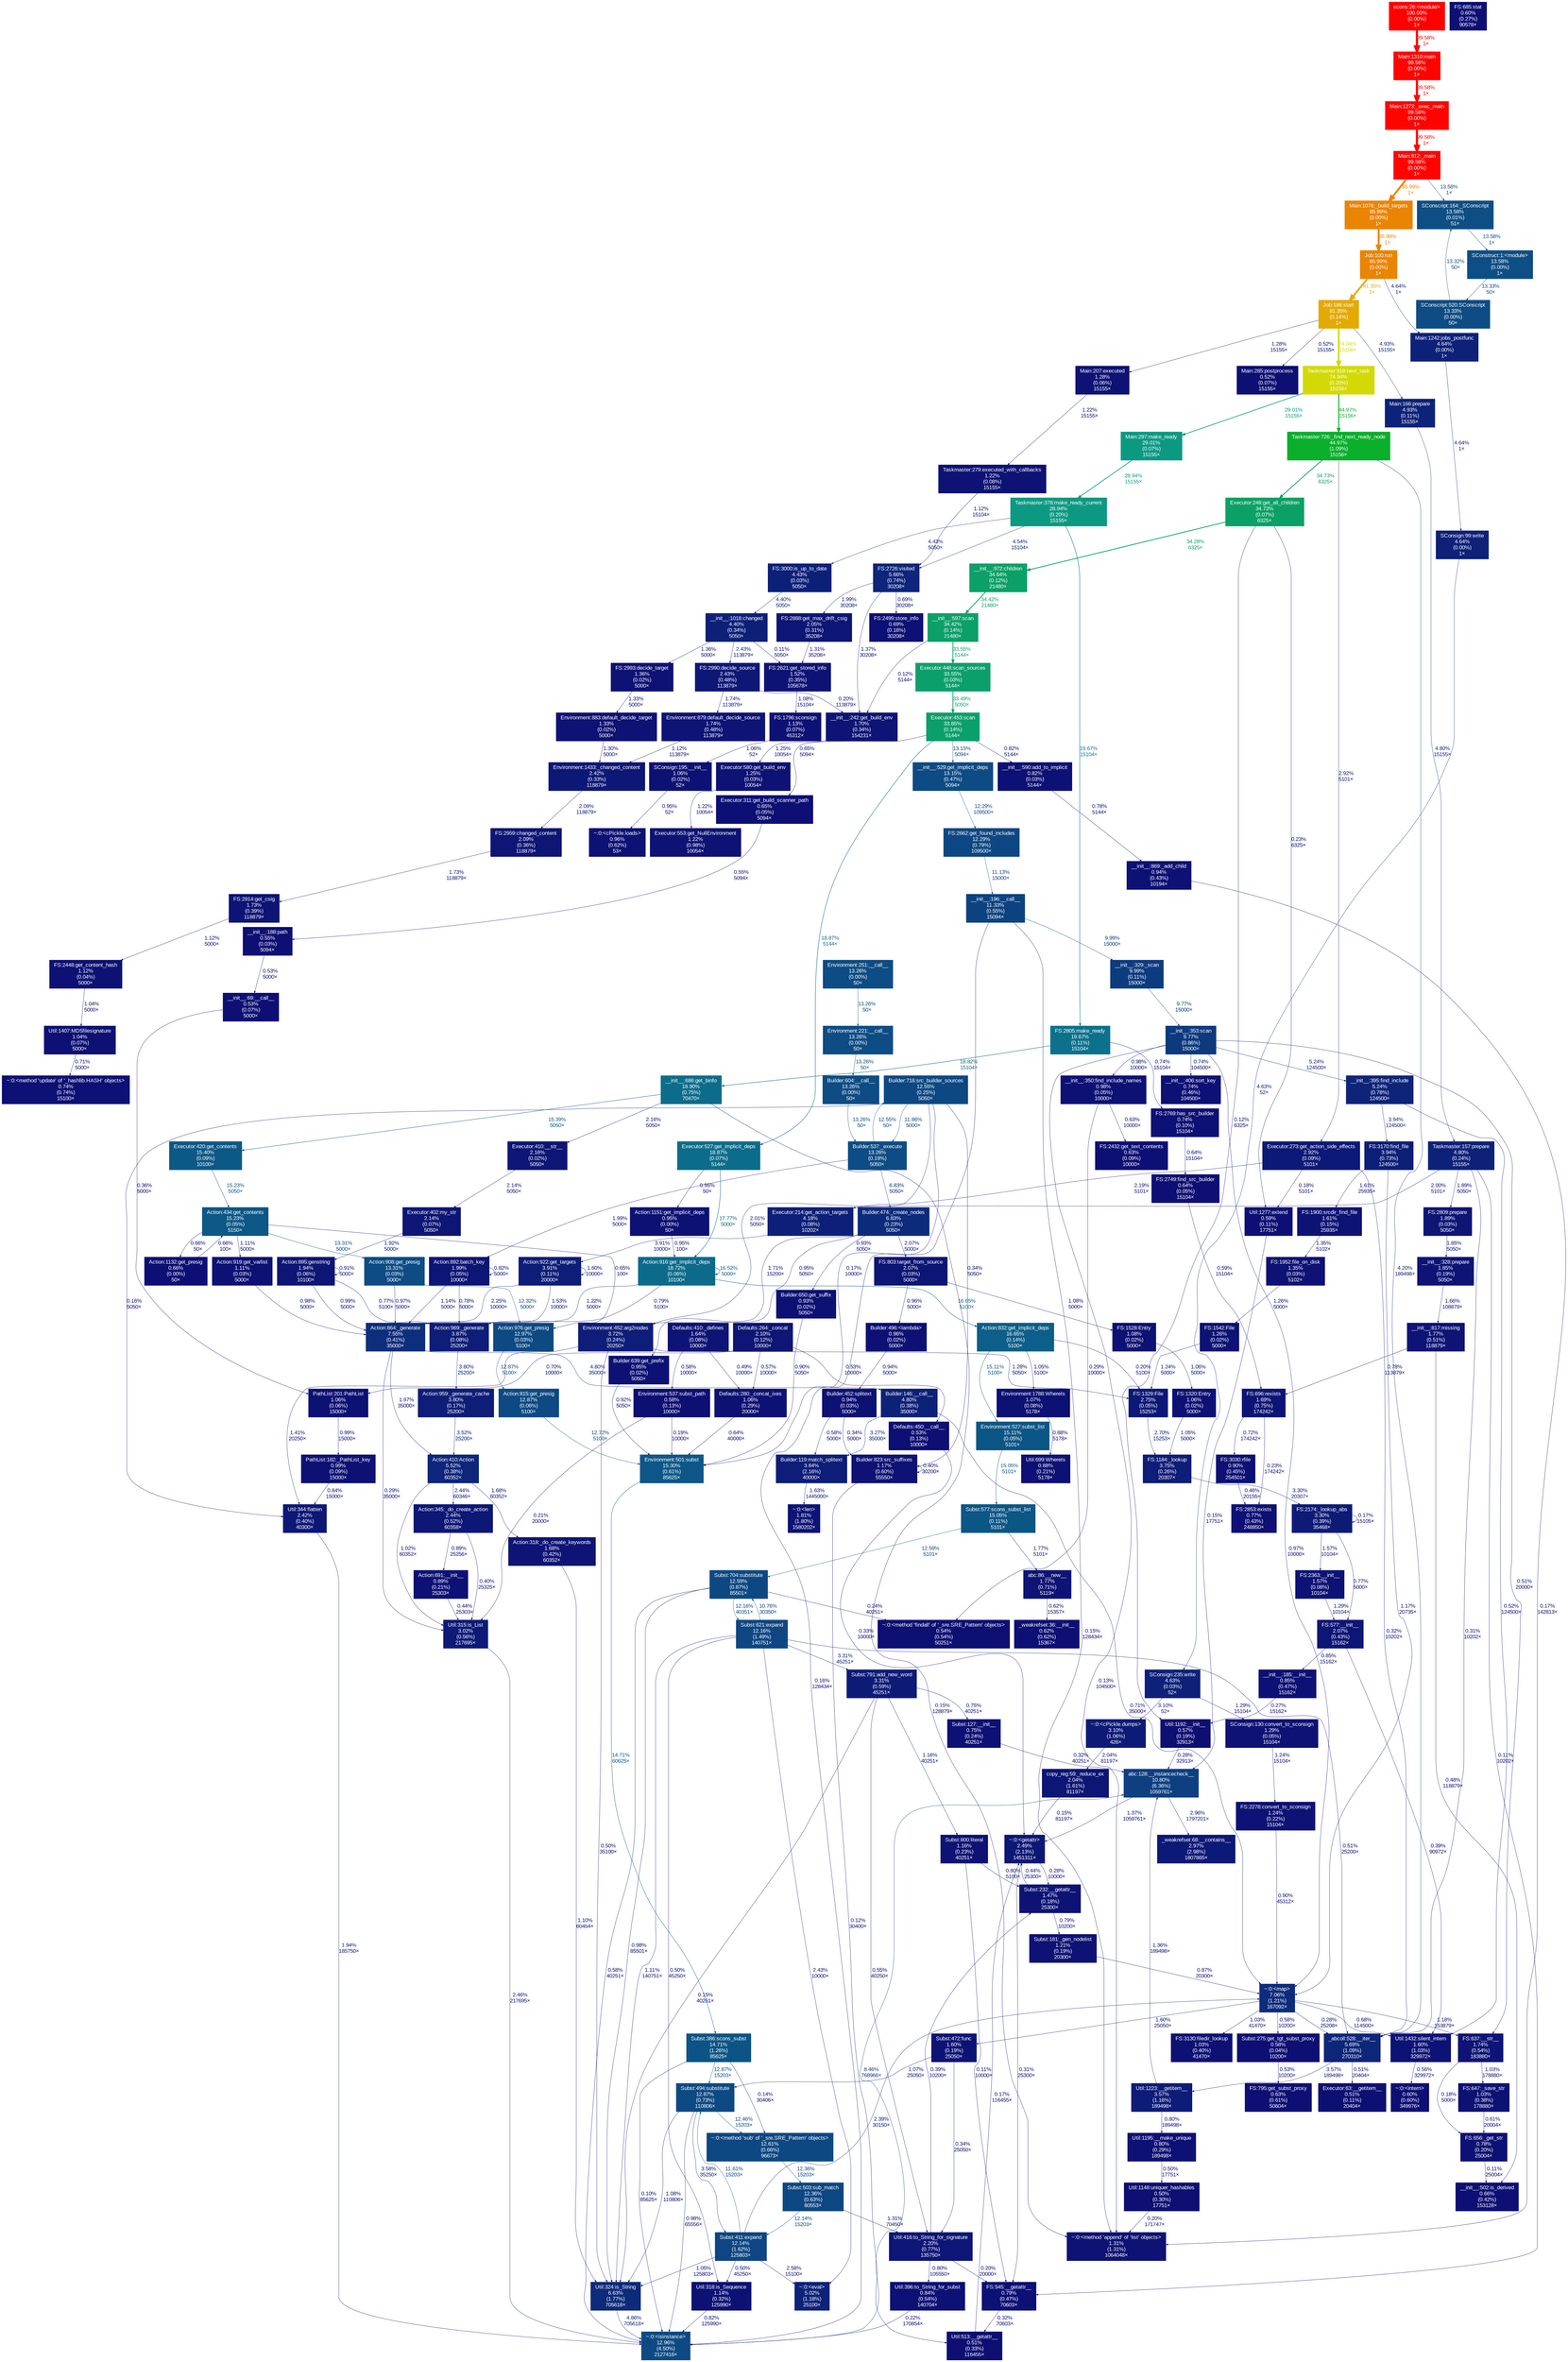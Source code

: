 digraph {
	graph [ranksep=0.25, fontname=Arial, nodesep=0.125];
	node [fontname=Arial, style=filled, height=0, width=0, shape=box, fontcolor=white];
	edge [fontname=Arial];
	0 [color="#0d1b77", fontcolor="#ffffff", fontsize="10.00", label="FS:2174:_lookup_abs\n3.30%\n(0.39%)\n35468×"];
	0 -> 0 [color="#0d0d73", label="0.17%\n15105×", arrowsize="0.35", fontsize="10.00", fontcolor="#0d0d73", labeldistance="0.50", penwidth="0.50"];
	0 -> 1128 [color="#0d1375", label="1.57%\n10104×", arrowsize="0.35", fontsize="10.00", fontcolor="#0d1375", labeldistance="0.50", penwidth="0.50"];
	0 -> 479 [color="#0d1074", label="0.77%\n5000×", arrowsize="0.35", fontsize="10.00", fontcolor="#0d1074", labeldistance="0.50", penwidth="0.50"];
	1 [color="#0d1d78", fontcolor="#ffffff", fontsize="10.00", label="FS:1184:_lookup\n3.75%\n(0.26%)\n20307×"];
	1 -> 0 [color="#0d1b77", label="3.30%\n20307×", arrowsize="0.35", fontsize="10.00", fontcolor="#0d1b77", labeldistance="0.50", penwidth="0.50"];
	3 [color="#0aaf2b", fontcolor="#ffffff", fontsize="10.00", label="Taskmaster:726:_find_next_ready_node\n44.97%\n(1.09%)\n15156×"];
	3 -> 859 [color="#0ba166", label="34.73%\n6325×", arrowsize="0.59", fontsize="10.00", fontcolor="#0ba166", labeldistance="1.39", penwidth="1.39"];
	3 -> 452 [color="#0d1f78", label="4.20%\n189498×", arrowsize="0.35", fontsize="10.00", fontcolor="#0d1f78", labeldistance="0.50", penwidth="0.50"];
	3 -> 411 [color="#0d1976", label="2.92%\n5101×", arrowsize="0.35", fontsize="10.00", fontcolor="#0d1976", labeldistance="0.50", penwidth="0.50"];
	8 [color="#0d1074", fontcolor="#ffffff", fontsize="10.00", label="Util:699:WhereIs\n0.88%\n(0.21%)\n5178×"];
	9 [color="#0d1174", fontcolor="#ffffff", fontsize="10.00", label="Environment:1788:WhereIs\n1.07%\n(0.08%)\n5178×"];
	9 -> 8 [color="#0d1074", label="0.88%\n5178×", arrowsize="0.35", fontsize="10.00", fontcolor="#0d1074", labeldistance="0.50", penwidth="0.50"];
	14 [color="#0d1575", fontcolor="#ffffff", fontsize="10.00", label="Action:892:batch_key\n1.99%\n(0.05%)\n10000×"];
	14 -> 756 [color="#0d1174", label="1.14%\n5000×", arrowsize="0.35", fontsize="10.00", fontcolor="#0d1174", labeldistance="0.50", penwidth="0.50"];
	14 -> 270 [color="#0d1074", label="0.78%\n5000×", arrowsize="0.35", fontsize="10.00", fontcolor="#0d1074", labeldistance="0.50", penwidth="0.50"];
	14 -> 14 [color="#0d1074", label="0.82%\n5000×", arrowsize="0.35", fontsize="10.00", fontcolor="#0d1074", labeldistance="0.50", penwidth="0.50"];
	15 [color="#0d4c84", fontcolor="#ffffff", fontsize="10.00", label="Builder:537:_execute\n13.26%\n(0.19%)\n5050×"];
	15 -> 14 [color="#0d1575", label="1.99%\n5000×", arrowsize="0.35", fontsize="10.00", fontcolor="#0d1575", labeldistance="0.50", penwidth="0.50"];
	15 -> 17 [color="#0d2b7c", label="6.83%\n5050×", arrowsize="0.35", fontsize="10.00", fontcolor="#0d2b7c", labeldistance="0.50", penwidth="0.50"];
	15 -> 184 [color="#0d4883", label="12.55%\n50×", arrowsize="0.35", fontsize="10.00", fontcolor="#0d4883", labeldistance="0.50", penwidth="0.50"];
	17 [color="#0d2b7c", fontcolor="#ffffff", fontsize="10.00", label="Builder:474:_create_nodes\n6.83%\n(0.23%)\n5050×"];
	17 -> 500 [color="#0d1475", label="1.71%\n15200×", arrowsize="0.35", fontsize="10.00", fontcolor="#0d1475", labeldistance="0.50", penwidth="0.50"];
	17 -> 502 [color="#0d1174", label="0.95%\n5050×", arrowsize="0.35", fontsize="10.00", fontcolor="#0d1174", labeldistance="0.50", penwidth="0.50"];
	17 -> 222 [color="#0d1174", label="0.93%\n5050×", arrowsize="0.35", fontsize="10.00", fontcolor="#0d1174", labeldistance="0.50", penwidth="0.50"];
	17 -> 127 [color="#0d1575", label="2.07%\n5000×", arrowsize="0.35", fontsize="10.00", fontcolor="#0d1575", labeldistance="0.50", penwidth="0.50"];
	18 [color="#0d1776", fontcolor="#ffffff", fontsize="10.00", label="Environment:1433:_changed_content\n2.42%\n(0.33%)\n118879×"];
	18 -> 141 [color="#0d1575", label="2.09%\n118879×", arrowsize="0.35", fontsize="10.00", fontcolor="#0d1575", labeldistance="0.50", penwidth="0.50"];
	19 [color="#0d1475", fontcolor="#ffffff", fontsize="10.00", label="Environment:879:default_decide_source\n1.74%\n(0.48%)\n113879×"];
	19 -> 18 [color="#0d1174", label="1.12%\n113879×", arrowsize="0.35", fontsize="10.00", fontcolor="#0d1174", labeldistance="0.50", penwidth="0.50"];
	20 [color="#0d1274", fontcolor="#ffffff", fontsize="10.00", label="Environment:883:default_decide_target\n1.33%\n(0.02%)\n5000×"];
	20 -> 18 [color="#0d1274", label="1.30%\n5000×", arrowsize="0.35", fontsize="10.00", fontcolor="#0d1274", labeldistance="0.50", penwidth="0.50"];
	28 [color="#0d4682", fontcolor="#ffffff", fontsize="10.00", label="Subst:621:expand\n12.16%\n(1.49%)\n140751×"];
	28 -> 249 [color="#0d1b77", label="3.31%\n45251×", arrowsize="0.35", fontsize="10.00", fontcolor="#0d1b77", labeldistance="0.50", penwidth="0.50"];
	28 -> 393 [color="#0d3f81", label="10.76%\n30350×", arrowsize="0.35", fontsize="10.00", fontcolor="#0d3f81", labeldistance="0.50", penwidth="0.50"];
	28 -> 452 [color="#0d0f73", label="0.51%\n25200×", arrowsize="0.35", fontsize="10.00", fontcolor="#0d0f73", labeldistance="0.50", penwidth="0.50"];
	28 -> 380 [color="#0d1174", label="1.11%\n140751×", arrowsize="0.35", fontsize="10.00", fontcolor="#0d1174", labeldistance="0.50", penwidth="0.50"];
	28 -> 474 [color="#0d1776", label="2.43%\n10000×", arrowsize="0.35", fontsize="10.00", fontcolor="#0d1776", labeldistance="0.50", penwidth="0.50"];
	28 -> 378 [color="#0d0f73", label="0.50%\n45250×", arrowsize="0.35", fontsize="10.00", fontcolor="#0d0f73", labeldistance="0.50", penwidth="0.50"];
	33 [color="#0d2179", fontcolor="#ffffff", fontsize="10.00", label="Taskmaster:157:prepare\n4.80%\n(0.24%)\n15155×"];
	33 -> 452 [color="#0d0e73", label="0.31%\n10202×", arrowsize="0.35", fontsize="10.00", fontcolor="#0d0e73", labeldistance="0.50", penwidth="0.50"];
	33 -> 925 [color="#0d1575", label="2.00%\n5101×", arrowsize="0.35", fontsize="10.00", fontcolor="#0d1575", labeldistance="0.50", penwidth="0.50"];
	33 -> 240 [color="#0d0d73", label="0.11%\n10202×", arrowsize="0.35", fontsize="10.00", fontcolor="#0d0d73", labeldistance="0.50", penwidth="0.50"];
	33 -> 827 [color="#0d1575", label="1.89%\n5050×", arrowsize="0.35", fontsize="10.00", fontcolor="#0d1575", labeldistance="0.50", penwidth="0.50"];
	34 [color="#0d2279", fontcolor="#ffffff", fontsize="10.00", label="Main:166:prepare\n4.93%\n(0.11%)\n15155×"];
	34 -> 33 [color="#0d2179", label="4.80%\n15155×", arrowsize="0.35", fontsize="10.00", fontcolor="#0d2179", labeldistance="0.50", penwidth="0.50"];
	69 [color="#0c6c8b", fontcolor="#ffffff", fontsize="10.00", label="Executor:527:get_implicit_deps\n18.87%\n(0.07%)\n5144×"];
	69 -> 713 [color="#0d1174", label="0.95%\n50×", arrowsize="0.35", fontsize="10.00", fontcolor="#0d1174", labeldistance="0.50", penwidth="0.50"];
	69 -> 785 [color="#0c668a", label="17.77%\n5000×", arrowsize="0.42", fontsize="10.00", fontcolor="#0c668a", labeldistance="0.71", penwidth="0.71"];
	77 [color="#fe0400", fontcolor="#ffffff", fontsize="10.00", label="Main:812:_main\n99.58%\n(0.00%)\n1×"];
	77 -> 129 [color="#0d4e84", label="13.58%\n1×", arrowsize="0.37", fontsize="10.00", fontcolor="#0d4e84", labeldistance="0.54", penwidth="0.54"];
	77 -> 593 [color="#ea8403", label="85.99%\n1×", arrowsize="0.93", fontsize="10.00", fontcolor="#ea8403", labeldistance="3.44", penwidth="3.44"];
	113 [color="#fe0400", fontcolor="#ffffff", fontsize="10.00", label="Main:1310:main\n99.58%\n(0.00%)\n1×"];
	113 -> 395 [color="#fe0400", label="99.58%\n1×", arrowsize="1.00", fontsize="10.00", fontcolor="#fe0400", labeldistance="3.98", penwidth="3.98"];
	121 [color="#0c6c8b", fontcolor="#ffffff", fontsize="10.00", label="__init__:686:get_binfo\n18.90%\n(0.75%)\n70470×"];
	121 -> 1518 [color="#0d0d73", label="0.15%\n128879×", arrowsize="0.35", fontsize="10.00", fontcolor="#0d0d73", labeldistance="0.50", penwidth="0.50"];
	121 -> 434 [color="#0c5887", label="15.39%\n5050×", arrowsize="0.39", fontsize="10.00", fontcolor="#0c5887", labeldistance="0.62", penwidth="0.62"];
	121 -> 319 [color="#0d1676", label="2.16%\n5050×", arrowsize="0.35", fontsize="10.00", fontcolor="#0d1676", labeldistance="0.50", penwidth="0.50"];
	126 [color="#0d1174", fontcolor="#ffffff", fontsize="10.00", label="Builder:496:<lambda>\n0.96%\n(0.02%)\n5000×"];
	126 -> 1199 [color="#0d1174", label="0.94%\n5000×", arrowsize="0.35", fontsize="10.00", fontcolor="#0d1174", labeldistance="0.50", penwidth="0.50"];
	127 [color="#0d1575", fontcolor="#ffffff", fontsize="10.00", label="FS:803:target_from_source\n2.07%\n(0.03%)\n5000×"];
	127 -> 193 [color="#0d1174", label="1.08%\n5000×", arrowsize="0.35", fontsize="10.00", fontcolor="#0d1174", labeldistance="0.50", penwidth="0.50"];
	127 -> 126 [color="#0d1174", label="0.96%\n5000×", arrowsize="0.35", fontsize="10.00", fontcolor="#0d1174", labeldistance="0.50", penwidth="0.50"];
	129 [color="#0d4e84", fontcolor="#ffffff", fontsize="10.00", label="SConscript:164:_SConscript\n13.58%\n(0.01%)\n51×"];
	129 -> 520 [color="#0d4e84", label="13.58%\n1×", arrowsize="0.37", fontsize="10.00", fontcolor="#0d4e84", labeldistance="0.54", penwidth="0.54"];
	134 [color="#0d1274", fontcolor="#ffffff", fontsize="10.00", label="Builder:823:src_suffixes\n1.17%\n(0.60%)\n55550×"];
	134 -> 238 [color="#0d0d73", label="0.12%\n30400×", arrowsize="0.35", fontsize="10.00", fontcolor="#0d0d73", labeldistance="0.50", penwidth="0.50"];
	134 -> 134 [color="#0d0e73", label="0.40%\n30200×", arrowsize="0.35", fontsize="10.00", fontcolor="#0d0e73", labeldistance="0.50", penwidth="0.50"];
	137 [color="#0d0f73", fontcolor="#ffffff", fontsize="10.00", label="__init__:188:path\n0.55%\n(0.03%)\n5094×"];
	137 -> 1046 [color="#0d0f73", label="0.53%\n5000×", arrowsize="0.35", fontsize="10.00", fontcolor="#0d0f73", labeldistance="0.50", penwidth="0.50"];
	138 [color="#0d0f74", fontcolor="#ffffff", fontsize="10.00", label="Executor:311:get_build_scanner_path\n0.65%\n(0.05%)\n5094×"];
	138 -> 137 [color="#0d0f73", label="0.55%\n5094×", arrowsize="0.35", fontsize="10.00", fontcolor="#0d0f73", labeldistance="0.50", penwidth="0.50"];
	140 [color="#0d4281", fontcolor="#ffffff", fontsize="10.00", label="__init__:196:__call__\n11.33%\n(0.55%)\n15094×"];
	140 -> 1518 [color="#0d0d73", label="0.15%\n128434×", arrowsize="0.35", fontsize="10.00", fontcolor="#0d0d73", labeldistance="0.50", penwidth="0.50"];
	140 -> 373 [color="#0d0d73", label="0.16%\n128434×", arrowsize="0.35", fontsize="10.00", fontcolor="#0d0d73", labeldistance="0.50", penwidth="0.50"];
	140 -> 565 [color="#0d3b80", label="9.99%\n15000×", arrowsize="0.35", fontsize="10.00", fontcolor="#0d3b80", labeldistance="0.50", penwidth="0.50"];
	141 [color="#0d1575", fontcolor="#ffffff", fontsize="10.00", label="FS:2959:changed_content\n2.09%\n(0.36%)\n118879×"];
	141 -> 964 [color="#0d1475", label="1.73%\n118879×", arrowsize="0.35", fontsize="10.00", fontcolor="#0d1475", labeldistance="0.50", penwidth="0.50"];
	170 [color="#0ba068", fontcolor="#ffffff", fontsize="10.00", label="__init__:597:scan\n34.42%\n(0.14%)\n21480×"];
	170 -> 1188 [color="#0b9f6c", label="33.55%\n5144×", arrowsize="0.58", fontsize="10.00", fontcolor="#0b9f6c", labeldistance="1.34", penwidth="1.34"];
	170 -> 215 [color="#0d0d73", label="0.12%\n5144×", arrowsize="0.35", fontsize="10.00", fontcolor="#0d0d73", labeldistance="0.50", penwidth="0.50"];
	171 [color="#0c9982", fontcolor="#ffffff", fontsize="10.00", label="Taskmaster:378:make_ready_current\n28.94%\n(0.20%)\n15155×"];
	171 -> 172 [color="#0d2079", label="4.54%\n15104×", arrowsize="0.35", fontsize="10.00", fontcolor="#0d2079", labeldistance="0.50", penwidth="0.50"];
	171 -> 877 [color="#0d2078", label="4.43%\n5050×", arrowsize="0.35", fontsize="10.00", fontcolor="#0d2078", labeldistance="0.50", penwidth="0.50"];
	171 -> 795 [color="#0c718c", label="19.67%\n15104×", arrowsize="0.44", fontsize="10.00", fontcolor="#0c718c", labeldistance="0.79", penwidth="0.79"];
	172 [color="#0d257a", fontcolor="#ffffff", fontsize="10.00", label="FS:2726:visited\n5.66%\n(0.74%)\n30208×"];
	172 -> 691 [color="#0d1575", label="1.99%\n30208×", arrowsize="0.35", fontsize="10.00", fontcolor="#0d1575", labeldistance="0.50", penwidth="0.50"];
	172 -> 725 [color="#0d1074", label="0.69%\n30208×", arrowsize="0.35", fontsize="10.00", fontcolor="#0d1074", labeldistance="0.50", penwidth="0.50"];
	172 -> 215 [color="#0d1274", label="1.37%\n30208×", arrowsize="0.35", fontsize="10.00", fontcolor="#0d1274", labeldistance="0.50", penwidth="0.50"];
	175 [color="#0d0f74", fontcolor="#ffffff", fontsize="10.00", label="__init__:502:is_derived\n0.66%\n(0.42%)\n153128×"];
	176 [color="#0d2078", fontcolor="#ffffff", fontsize="10.00", label="__init__:1018:changed\n4.40%\n(0.34%)\n5050×"];
	176 -> 404 [color="#0d0d73", label="0.11%\n5050×", arrowsize="0.35", fontsize="10.00", fontcolor="#0d0d73", labeldistance="0.50", penwidth="0.50"];
	176 -> 250 [color="#0d1274", label="1.36%\n5000×", arrowsize="0.35", fontsize="10.00", fontcolor="#0d1274", labeldistance="0.50", penwidth="0.50"];
	176 -> 251 [color="#0d1776", label="2.43%\n113879×", arrowsize="0.35", fontsize="10.00", fontcolor="#0d1776", labeldistance="0.50", penwidth="0.50"];
	177 [color="#0d1274", fontcolor="#ffffff", fontsize="10.00", label="Main:207:executed\n1.28%\n(0.06%)\n15155×"];
	177 -> 804 [color="#0d1274", label="1.22%\n15155×", arrowsize="0.35", fontsize="10.00", fontcolor="#0d1274", labeldistance="0.50", penwidth="0.50"];
	184 [color="#0d4883", fontcolor="#ffffff", fontsize="10.00", label="Builder:716:src_builder_sources\n12.55%\n(0.25%)\n5050×"];
	184 -> 389 [color="#0d0d73", label="0.16%\n5050×", arrowsize="0.35", fontsize="10.00", fontcolor="#0d0d73", labeldistance="0.50", penwidth="0.50"];
	184 -> 134 [color="#0d0e73", label="0.34%\n5050×", arrowsize="0.35", fontsize="10.00", fontcolor="#0d0e73", labeldistance="0.50", penwidth="0.50"];
	184 -> 15 [color="#0d4482", label="11.86%\n5000×", arrowsize="0.35", fontsize="10.00", fontcolor="#0d4482", labeldistance="0.50", penwidth="0.50"];
	184 -> 467 [color="#0d0d73", label="0.17%\n10000×", arrowsize="0.35", fontsize="10.00", fontcolor="#0d0d73", labeldistance="0.50", penwidth="0.50"];
	184 -> 500 [color="#0d1575", label="2.01%\n5050×", arrowsize="0.35", fontsize="10.00", fontcolor="#0d1575", labeldistance="0.50", penwidth="0.50"];
	185 [color="#0ba067", fontcolor="#ffffff", fontsize="10.00", label="__init__:972:children\n34.64%\n(0.12%)\n21480×"];
	185 -> 170 [color="#0ba068", label="34.42%\n21480×", arrowsize="0.59", fontsize="10.00", fontcolor="#0ba068", labeldistance="1.38", penwidth="1.38"];
	190 [color="#0d1274", fontcolor="#ffffff", fontsize="10.00", label="FS:1542:File\n1.26%\n(0.02%)\n5000×"];
	190 -> 861 [color="#0d1274", label="1.24%\n5000×", arrowsize="0.35", fontsize="10.00", fontcolor="#0d1274", labeldistance="0.50", penwidth="0.50"];
	191 [color="#0d1274", fontcolor="#ffffff", fontsize="10.00", label="FS:1952:file_on_disk\n1.35%\n(0.03%)\n5102×"];
	191 -> 190 [color="#0d1274", label="1.26%\n5000×", arrowsize="0.35", fontsize="10.00", fontcolor="#0d1274", labeldistance="0.50", penwidth="0.50"];
	192 [color="#0d1174", fontcolor="#ffffff", fontsize="10.00", label="FS:1320:Entry\n1.06%\n(0.02%)\n5000×"];
	192 -> 1 [color="#0d1174", label="1.05%\n5000×", arrowsize="0.35", fontsize="10.00", fontcolor="#0d1174", labeldistance="0.50", penwidth="0.50"];
	193 [color="#0d1174", fontcolor="#ffffff", fontsize="10.00", label="FS:1528:Entry\n1.08%\n(0.02%)\n5000×"];
	193 -> 192 [color="#0d1174", label="1.06%\n5000×", arrowsize="0.35", fontsize="10.00", fontcolor="#0d1174", labeldistance="0.50", penwidth="0.50"];
	200 [color="#0d397f", fontcolor="#ffffff", fontsize="10.00", label="__init__:353:scan\n9.77%\n(0.86%)\n15000×"];
	200 -> 456 [color="#0d2479", label="5.24%\n124500×", arrowsize="0.35", fontsize="10.00", fontcolor="#0d2479", labeldistance="0.50", penwidth="0.50"];
	200 -> 933 [color="#0d1174", label="0.98%\n10000×", arrowsize="0.35", fontsize="10.00", fontcolor="#0d1174", labeldistance="0.50", penwidth="0.50"];
	200 -> 1518 [color="#0d0d73", label="0.13%\n104500×", arrowsize="0.35", fontsize="10.00", fontcolor="#0d0d73", labeldistance="0.50", penwidth="0.50"];
	200 -> 310 [color="#0d1074", label="0.74%\n104500×", arrowsize="0.35", fontsize="10.00", fontcolor="#0d1074", labeldistance="0.50", penwidth="0.50"];
	200 -> 281 [color="#0d1174", label="0.97%\n10000×", arrowsize="0.35", fontsize="10.00", fontcolor="#0d1174", labeldistance="0.50", penwidth="0.50"];
	200 -> 639 [color="#0d0f73", label="0.51%\n20000×", arrowsize="0.35", fontsize="10.00", fontcolor="#0d0f73", labeldistance="0.50", penwidth="0.50"];
	214 [color="#d3d906", fontcolor="#ffffff", fontsize="10.00", label="Taskmaster:918:next_task\n74.34%\n(0.20%)\n15156×"];
	214 -> 3 [color="#0aaf2b", label="44.97%\n15156×", arrowsize="0.67", fontsize="10.00", fontcolor="#0aaf2b", labeldistance="1.80", penwidth="1.80"];
	214 -> 1398 [color="#0c9982", label="29.01%\n15155×", arrowsize="0.54", fontsize="10.00", fontcolor="#0c9982", labeldistance="1.16", penwidth="1.16"];
	215 [color="#0d1475", fontcolor="#ffffff", fontsize="10.00", label="__init__:242:get_build_env\n1.70%\n(0.34%)\n154231×"];
	215 -> 779 [color="#0d1274", label="1.25%\n10054×", arrowsize="0.35", fontsize="10.00", fontcolor="#0d1274", labeldistance="0.50", penwidth="0.50"];
	220 [color="#0d1174", fontcolor="#ffffff", fontsize="10.00", label="Action:919:get_varlist\n1.11%\n(0.03%)\n5000×"];
	220 -> 756 [color="#0d1174", label="0.98%\n5000×", arrowsize="0.35", fontsize="10.00", fontcolor="#0d1174", labeldistance="0.50", penwidth="0.50"];
	221 [color="#0c5786", fontcolor="#ffffff", fontsize="10.00", label="Action:434:get_contents\n15.23%\n(0.05%)\n5150×"];
	221 -> 1250 [color="#0d4c84", label="13.31%\n5000×", arrowsize="0.36", fontsize="10.00", fontcolor="#0d4c84", labeldistance="0.53", penwidth="0.53"];
	221 -> 806 [color="#0d0f74", label="0.66%\n50×", arrowsize="0.35", fontsize="10.00", fontcolor="#0d0f74", labeldistance="0.50", penwidth="0.50"];
	221 -> 1096 [color="#0d0f74", label="0.65%\n100×", arrowsize="0.35", fontsize="10.00", fontcolor="#0d0f74", labeldistance="0.50", penwidth="0.50"];
	221 -> 220 [color="#0d1174", label="1.11%\n5000×", arrowsize="0.35", fontsize="10.00", fontcolor="#0d1174", labeldistance="0.50", penwidth="0.50"];
	222 [color="#0d1174", fontcolor="#ffffff", fontsize="10.00", label="Builder:650:get_suffix\n0.93%\n(0.02%)\n5050×"];
	222 -> 467 [color="#0d1074", label="0.90%\n5050×", arrowsize="0.35", fontsize="10.00", fontcolor="#0d1074", labeldistance="0.50", penwidth="0.50"];
	229 [color="#0d4783", fontcolor="#ffffff", fontsize="10.00", label="FS:2662:get_found_includes\n12.29%\n(0.79%)\n109500×"];
	229 -> 140 [color="#0d4081", label="11.13%\n15000×", arrowsize="0.35", fontsize="10.00", fontcolor="#0d4081", labeldistance="0.50", penwidth="0.50"];
	238 [color="#0d0f73", fontcolor="#ffffff", fontsize="10.00", label="Util:513:__getattr__\n0.51%\n(0.33%)\n116455×"];
	238 -> 412 [color="#0d0d73", label="0.17%\n116455×", arrowsize="0.35", fontsize="10.00", fontcolor="#0d0d73", labeldistance="0.50", penwidth="0.50"];
	240 [color="#0d1074", fontcolor="#ffffff", fontsize="10.00", label="FS:545:__getattr__\n0.79%\n(0.47%)\n70603×"];
	240 -> 238 [color="#0d0e73", label="0.32%\n70603×", arrowsize="0.35", fontsize="10.00", fontcolor="#0d0e73", labeldistance="0.50", penwidth="0.50"];
	244 [color="#0c5486", fontcolor="#ffffff", fontsize="10.00", label="Subst:386:scons_subst\n14.71%\n(1.26%)\n85625×"];
	244 -> 1100 [color="#0d0d73", label="0.14%\n30406×", arrowsize="0.35", fontsize="10.00", fontcolor="#0d0d73", labeldistance="0.50", penwidth="0.50"];
	244 -> 373 [color="#0d0d73", label="0.10%\n85625×", arrowsize="0.35", fontsize="10.00", fontcolor="#0d0d73", labeldistance="0.50", penwidth="0.50"];
	244 -> 375 [color="#0d4a83", label="12.87%\n15203×", arrowsize="0.36", fontsize="10.00", fontcolor="#0d4a83", labeldistance="0.51", penwidth="0.51"];
	248 [color="#0d1274", fontcolor="#ffffff", fontsize="10.00", label="Subst:800:literal\n1.16%\n(0.23%)\n40251×"];
	248 -> 240 [color="#0d0d73", label="0.11%\n10000×", arrowsize="0.35", fontsize="10.00", fontcolor="#0d0d73", labeldistance="0.50", penwidth="0.50"];
	248 -> 654 [color="#0d1074", label="0.80%\n5100×", arrowsize="0.35", fontsize="10.00", fontcolor="#0d1074", labeldistance="0.50", penwidth="0.50"];
	249 [color="#0d1b77", fontcolor="#ffffff", fontsize="10.00", label="Subst:791:add_new_word\n3.31%\n(0.59%)\n45251×"];
	249 -> 288 [color="#0d0f73", label="0.55%\n40250×", arrowsize="0.35", fontsize="10.00", fontcolor="#0d0f73", labeldistance="0.50", penwidth="0.50"];
	249 -> 791 [color="#0d1074", label="0.75%\n40251×", arrowsize="0.35", fontsize="10.00", fontcolor="#0d1074", labeldistance="0.50", penwidth="0.50"];
	249 -> 248 [color="#0d1274", label="1.16%\n40251×", arrowsize="0.35", fontsize="10.00", fontcolor="#0d1274", labeldistance="0.50", penwidth="0.50"];
	249 -> 380 [color="#0d0d73", label="0.15%\n40251×", arrowsize="0.35", fontsize="10.00", fontcolor="#0d0d73", labeldistance="0.50", penwidth="0.50"];
	250 [color="#0d1274", fontcolor="#ffffff", fontsize="10.00", label="FS:2993:decide_target\n1.36%\n(0.02%)\n5000×"];
	250 -> 20 [color="#0d1274", label="1.33%\n5000×", arrowsize="0.35", fontsize="10.00", fontcolor="#0d1274", labeldistance="0.50", penwidth="0.50"];
	251 [color="#0d1776", fontcolor="#ffffff", fontsize="10.00", label="FS:2990:decide_source\n2.43%\n(0.48%)\n113879×"];
	251 -> 19 [color="#0d1475", label="1.74%\n113879×", arrowsize="0.35", fontsize="10.00", fontcolor="#0d1475", labeldistance="0.50", penwidth="0.50"];
	251 -> 215 [color="#0d0e73", label="0.20%\n113879×", arrowsize="0.35", fontsize="10.00", fontcolor="#0d0e73", labeldistance="0.50", penwidth="0.50"];
	253 [color="#ff0000", fontcolor="#ffffff", fontsize="10.00", label="scons:26:<module>\n100.00%\n(0.00%)\n1×"];
	253 -> 113 [color="#fe0400", label="99.58%\n1×", arrowsize="1.00", fontsize="10.00", fontcolor="#fe0400", labeldistance="3.98", penwidth="3.98"];
	258 [color="#0d0f74", fontcolor="#ffffff", fontsize="10.00", label="FS:795:get_subst_proxy\n0.63%\n(0.61%)\n50604×"];
	260 [color="#0d0f73", fontcolor="#ffffff", fontsize="10.00", label="Subst:275:get_tgt_subst_proxy\n0.58%\n(0.04%)\n10200×"];
	260 -> 258 [color="#0d0f73", label="0.53%\n10200×", arrowsize="0.35", fontsize="10.00", fontcolor="#0d0f73", labeldistance="0.50", penwidth="0.50"];
	269 [color="#0d1d78", fontcolor="#ffffff", fontsize="10.00", label="Action:959:_generate_cache\n3.80%\n(0.17%)\n25200×"];
	269 -> 705 [color="#0d1c77", label="3.52%\n25200×", arrowsize="0.35", fontsize="10.00", fontcolor="#0d1c77", labeldistance="0.50", penwidth="0.50"];
	270 [color="#0d1d78", fontcolor="#ffffff", fontsize="10.00", label="Action:969:_generate\n3.87%\n(0.08%)\n25200×"];
	270 -> 269 [color="#0d1d78", label="3.80%\n25200×", arrowsize="0.35", fontsize="10.00", fontcolor="#0d1d78", labeldistance="0.50", penwidth="0.50"];
	276 [color="#0d1074", fontcolor="#ffffff", fontsize="10.00", label="__init__:185:__init__\n0.85%\n(0.47%)\n15162×"];
	276 -> 433 [color="#0d0e73", label="0.27%\n15162×", arrowsize="0.35", fontsize="10.00", fontcolor="#0d0e73", labeldistance="0.50", penwidth="0.50"];
	279 [color="#0b9f6b", fontcolor="#ffffff", fontsize="10.00", label="Executor:453:scan\n33.85%\n(0.14%)\n5144×"];
	279 -> 69 [color="#0c6c8b", label="18.87%\n5144×", arrowsize="0.43", fontsize="10.00", fontcolor="#0c6c8b", labeldistance="0.75", penwidth="0.75"];
	279 -> 138 [color="#0d0f74", label="0.65%\n5094×", arrowsize="0.35", fontsize="10.00", fontcolor="#0d0f74", labeldistance="0.50", penwidth="0.50"];
	279 -> 890 [color="#0d1074", label="0.82%\n5144×", arrowsize="0.35", fontsize="10.00", fontcolor="#0d1074", labeldistance="0.50", penwidth="0.50"];
	279 -> 714 [color="#0d4b84", label="13.15%\n5094×", arrowsize="0.36", fontsize="10.00", fontcolor="#0d4b84", labeldistance="0.53", penwidth="0.53"];
	280 [color="#0d1174", fontcolor="#ffffff", fontsize="10.00", label="FS:3130:filedir_lookup\n1.03%\n(0.40%)\n41470×"];
	281 [color="#0d2c7c", fontcolor="#ffffff", fontsize="10.00", label="~:0:<map>\n7.06%\n(1.21%)\n167092×"];
	281 -> 260 [color="#0d0f73", label="0.58%\n10200×", arrowsize="0.35", fontsize="10.00", fontcolor="#0d0f73", labeldistance="0.50", penwidth="0.50"];
	281 -> 455 [color="#0d1074", label="0.68%\n114500×", arrowsize="0.35", fontsize="10.00", fontcolor="#0d1074", labeldistance="0.50", penwidth="0.50"];
	281 -> 465 [color="#0d1375", label="1.60%\n25050×", arrowsize="0.35", fontsize="10.00", fontcolor="#0d1375", labeldistance="0.50", penwidth="0.50"];
	281 -> 280 [color="#0d1174", label="1.03%\n41470×", arrowsize="0.35", fontsize="10.00", fontcolor="#0d1174", labeldistance="0.50", penwidth="0.50"];
	281 -> 452 [color="#0d0e73", label="0.28%\n25208×", arrowsize="0.35", fontsize="10.00", fontcolor="#0d0e73", labeldistance="0.50", penwidth="0.50"];
	281 -> 639 [color="#0d1274", label="1.18%\n153879×", arrowsize="0.35", fontsize="10.00", fontcolor="#0d1274", labeldistance="0.50", penwidth="0.50"];
	288 [color="#0d1676", fontcolor="#ffffff", fontsize="10.00", label="Util:416:to_String_for_signature\n2.20%\n(0.77%)\n135750×"];
	288 -> 240 [color="#0d0e73", label="0.20%\n20000×", arrowsize="0.35", fontsize="10.00", fontcolor="#0d0e73", labeldistance="0.50", penwidth="0.50"];
	288 -> 388 [color="#0d1074", label="0.80%\n105550×", arrowsize="0.35", fontsize="10.00", fontcolor="#0d1074", labeldistance="0.50", penwidth="0.50"];
	288 -> 654 [color="#0d0e73", label="0.39%\n10200×", arrowsize="0.35", fontsize="10.00", fontcolor="#0d0e73", labeldistance="0.50", penwidth="0.50"];
	289 [color="#e3aa04", fontcolor="#ffffff", fontsize="10.00", label="Job:186:start\n81.35%\n(0.14%)\n1×"];
	289 -> 34 [color="#0d2279", label="4.93%\n15155×", arrowsize="0.35", fontsize="10.00", fontcolor="#0d2279", labeldistance="0.50", penwidth="0.50"];
	289 -> 494 [color="#0d0f73", label="0.52%\n15155×", arrowsize="0.35", fontsize="10.00", fontcolor="#0d0f73", labeldistance="0.50", penwidth="0.50"];
	289 -> 177 [color="#0d1274", label="1.28%\n15155×", arrowsize="0.35", fontsize="10.00", fontcolor="#0d1274", labeldistance="0.50", penwidth="0.50"];
	289 -> 214 [color="#d3d906", label="74.34%\n15156×", arrowsize="0.86", fontsize="10.00", fontcolor="#d3d906", labeldistance="2.97", penwidth="2.97"];
	308 [color="#0d1375", fontcolor="#ffffff", fontsize="10.00", label="FS:1900:srcdir_find_file\n1.61%\n(0.15%)\n25935×"];
	308 -> 191 [color="#0d1274", label="1.35%\n5102×", arrowsize="0.35", fontsize="10.00", fontcolor="#0d1274", labeldistance="0.50", penwidth="0.50"];
	310 [color="#0d1074", fontcolor="#ffffff", fontsize="10.00", label="__init__:406:sort_key\n0.74%\n(0.46%)\n104500×"];
	318 [color="#0d1675", fontcolor="#ffffff", fontsize="10.00", label="Executor:402:my_str\n2.14%\n(0.07%)\n5050×"];
	318 -> 786 [color="#0d1575", label="1.92%\n5000×", arrowsize="0.35", fontsize="10.00", fontcolor="#0d1575", labeldistance="0.50", penwidth="0.50"];
	319 [color="#0d1676", fontcolor="#ffffff", fontsize="10.00", label="Executor:410:__str__\n2.16%\n(0.02%)\n5050×"];
	319 -> 318 [color="#0d1675", label="2.14%\n5050×", arrowsize="0.35", fontsize="10.00", fontcolor="#0d1675", labeldistance="0.50", penwidth="0.50"];
	339 [color="#0d4c84", fontcolor="#ffffff", fontsize="10.00", label="SConscript:520:SConscript\n13.33%\n(0.00%)\n50×"];
	339 -> 129 [color="#0d4c84", label="13.32%\n50×", arrowsize="0.36", fontsize="10.00", fontcolor="#0d4c84", labeldistance="0.53", penwidth="0.53"];
	353 [color="#0d1074", fontcolor="#ffffff", fontsize="10.00", label="Action:691:__init__\n0.89%\n(0.21%)\n25303×"];
	353 -> 403 [color="#0d0f73", label="0.44%\n25303×", arrowsize="0.35", fontsize="10.00", fontcolor="#0d0f73", labeldistance="0.50", penwidth="0.50"];
	355 [color="#0d1776", fontcolor="#ffffff", fontsize="10.00", label="Action:345:_do_create_action\n2.44%\n(0.52%)\n60358×"];
	355 -> 353 [color="#0d1074", label="0.89%\n25256×", arrowsize="0.35", fontsize="10.00", fontcolor="#0d1074", labeldistance="0.50", penwidth="0.50"];
	355 -> 403 [color="#0d0e73", label="0.40%\n25325×", arrowsize="0.35", fontsize="10.00", fontcolor="#0d0e73", labeldistance="0.50", penwidth="0.50"];
	373 [color="#0d4a83", fontcolor="#ffffff", fontsize="10.00", label="~:0:<isinstance>\n12.96%\n(4.50%)\n2127416×"];
	373 -> 470 [color="#0d337e", label="8.46%\n768966×", arrowsize="0.35", fontsize="10.00", fontcolor="#0d337e", labeldistance="0.50", penwidth="0.50"];
	375 [color="#0d4a83", fontcolor="#ffffff", fontsize="10.00", label="Subst:494:substitute\n12.87%\n(0.73%)\n110806×"];
	375 -> 1100 [color="#0d4883", label="12.46%\n15203×", arrowsize="0.35", fontsize="10.00", fontcolor="#0d4883", labeldistance="0.50", penwidth="0.50"];
	375 -> 435 [color="#0d1c77", label="3.58%\n35250×", arrowsize="0.35", fontsize="10.00", fontcolor="#0d1c77", labeldistance="0.50", penwidth="0.50"];
	375 -> 380 [color="#0d1174", label="1.08%\n110806×", arrowsize="0.35", fontsize="10.00", fontcolor="#0d1174", labeldistance="0.50", penwidth="0.50"];
	375 -> 373 [color="#0d1174", label="0.98%\n65556×", arrowsize="0.35", fontsize="10.00", fontcolor="#0d1174", labeldistance="0.50", penwidth="0.50"];
	378 [color="#0d1174", fontcolor="#ffffff", fontsize="10.00", label="Util:318:is_Sequence\n1.14%\n(0.32%)\n125990×"];
	378 -> 373 [color="#0d1074", label="0.82%\n125990×", arrowsize="0.35", fontsize="10.00", fontcolor="#0d1074", labeldistance="0.50", penwidth="0.50"];
	380 [color="#0d2a7b", fontcolor="#ffffff", fontsize="10.00", label="Util:324:is_String\n6.63%\n(1.77%)\n705618×"];
	380 -> 373 [color="#0d2279", label="4.86%\n705618×", arrowsize="0.35", fontsize="10.00", fontcolor="#0d2279", labeldistance="0.50", penwidth="0.50"];
	388 [color="#0d1074", fontcolor="#ffffff", fontsize="10.00", label="Util:396:to_String_for_subst\n0.84%\n(0.54%)\n140704×"];
	388 -> 373 [color="#0d0e73", label="0.22%\n170854×", arrowsize="0.35", fontsize="10.00", fontcolor="#0d0e73", labeldistance="0.50", penwidth="0.50"];
	389 [color="#0d1776", fontcolor="#ffffff", fontsize="10.00", label="Util:344:flatten\n2.42%\n(0.40%)\n40300×"];
	389 -> 373 [color="#0d1575", label="1.94%\n185750×", arrowsize="0.35", fontsize="10.00", fontcolor="#0d1575", labeldistance="0.50", penwidth="0.50"];
	393 [color="#0d4883", fontcolor="#ffffff", fontsize="10.00", label="Subst:704:substitute\n12.59%\n(0.87%)\n85501×"];
	393 -> 380 [color="#0d1174", label="0.98%\n85501×", arrowsize="0.35", fontsize="10.00", fontcolor="#0d1174", labeldistance="0.50", penwidth="0.50"];
	393 -> 373 [color="#0d0f73", label="0.58%\n40251×", arrowsize="0.35", fontsize="10.00", fontcolor="#0d0f73", labeldistance="0.50", penwidth="0.50"];
	393 -> 472 [color="#0d0e73", label="0.24%\n40251×", arrowsize="0.35", fontsize="10.00", fontcolor="#0d0e73", labeldistance="0.50", penwidth="0.50"];
	393 -> 28 [color="#0d4682", label="12.16%\n40351×", arrowsize="0.35", fontsize="10.00", fontcolor="#0d4682", labeldistance="0.50", penwidth="0.50"];
	394 [color="#0d1174", fontcolor="#ffffff", fontsize="10.00", label="SConsign:195:__init__\n1.06%\n(0.02%)\n52×"];
	394 -> 449 [color="#0d1174", label="0.95%\n52×", arrowsize="0.35", fontsize="10.00", fontcolor="#0d1174", labeldistance="0.50", penwidth="0.50"];
	395 [color="#fe0400", fontcolor="#ffffff", fontsize="10.00", label="Main:1273:_exec_main\n99.58%\n(0.00%)\n1×"];
	395 -> 77 [color="#fe0400", label="99.58%\n1×", arrowsize="1.00", fontsize="10.00", fontcolor="#fe0400", labeldistance="3.98", penwidth="3.98"];
	400 [color="#0d1174", fontcolor="#ffffff", fontsize="10.00", label="Defaults:280:_concat_ixes\n1.06%\n(0.29%)\n20000×"];
	400 -> 467 [color="#0d0f74", label="0.64%\n40000×", arrowsize="0.35", fontsize="10.00", fontcolor="#0d0f74", labeldistance="0.50", penwidth="0.50"];
	403 [color="#0d1a77", fontcolor="#ffffff", fontsize="10.00", label="Util:315:is_List\n3.02%\n(0.56%)\n217695×"];
	403 -> 373 [color="#0d1776", label="2.46%\n217695×", arrowsize="0.35", fontsize="10.00", fontcolor="#0d1776", labeldistance="0.50", penwidth="0.50"];
	404 [color="#0d1375", fontcolor="#ffffff", fontsize="10.00", label="FS:2621:get_stored_info\n1.52%\n(0.35%)\n105678×"];
	404 -> 1212 [color="#0d1174", label="1.08%\n15104×", arrowsize="0.35", fontsize="10.00", fontcolor="#0d1174", labeldistance="0.50", penwidth="0.50"];
	411 [color="#0d1976", fontcolor="#ffffff", fontsize="10.00", label="Executor:273:get_action_side_effects\n2.92%\n(0.09%)\n5101×"];
	411 -> 452 [color="#0d0e73", label="0.32%\n10202×", arrowsize="0.35", fontsize="10.00", fontcolor="#0d0e73", labeldistance="0.50", penwidth="0.50"];
	411 -> 925 [color="#0d1676", label="2.19%\n5101×", arrowsize="0.35", fontsize="10.00", fontcolor="#0d1676", labeldistance="0.50", penwidth="0.50"];
	411 -> 1249 [color="#0d0d73", label="0.18%\n5101×", arrowsize="0.35", fontsize="10.00", fontcolor="#0d0d73", labeldistance="0.50", penwidth="0.50"];
	412 [color="#0d1776", fontcolor="#ffffff", fontsize="10.00", label="~:0:<getattr>\n2.49%\n(2.13%)\n1451311×"];
	412 -> 240 [color="#0d0e73", label="0.31%\n25300×", arrowsize="0.35", fontsize="10.00", fontcolor="#0d0e73", labeldistance="0.50", penwidth="0.50"];
	412 -> 654 [color="#0d0e73", label="0.28%\n10000×", arrowsize="0.35", fontsize="10.00", fontcolor="#0d0e73", labeldistance="0.50", penwidth="0.50"];
	424 [color="#0d1074", fontcolor="#ffffff", fontsize="10.00", label="FS:2853:exists\n0.77%\n(0.43%)\n248850×"];
	426 [color="#0d0f74", fontcolor="#ffffff", fontsize="10.00", label="FS:685:stat\n0.60%\n(0.27%)\n90578×"];
	431 [color="#0c5686", fontcolor="#ffffff", fontsize="10.00", label="Subst:577:scons_subst_list\n15.05%\n(0.11%)\n5101×"];
	431 -> 393 [color="#0d4883", label="12.59%\n5101×", arrowsize="0.35", fontsize="10.00", fontcolor="#0d4883", labeldistance="0.50", penwidth="0.50"];
	431 -> 466 [color="#0d1475", label="1.77%\n5101×", arrowsize="0.35", fontsize="10.00", fontcolor="#0d1475", labeldistance="0.50", penwidth="0.50"];
	433 [color="#0d0f73", fontcolor="#ffffff", fontsize="10.00", label="Util:1192:__init__\n0.57%\n(0.19%)\n32913×"];
	433 -> 470 [color="#0d0e73", label="0.28%\n32913×", arrowsize="0.35", fontsize="10.00", fontcolor="#0d0e73", labeldistance="0.50", penwidth="0.50"];
	434 [color="#0c5887", fontcolor="#ffffff", fontsize="10.00", label="Executor:420:get_contents\n15.40%\n(0.09%)\n10100×"];
	434 -> 221 [color="#0c5786", label="15.23%\n5050×", arrowsize="0.39", fontsize="10.00", fontcolor="#0c5786", labeldistance="0.61", penwidth="0.61"];
	435 [color="#0d4682", fontcolor="#ffffff", fontsize="10.00", label="Subst:411:expand\n12.14%\n(1.62%)\n125803×"];
	435 -> 375 [color="#0d4382", label="11.61%\n15203×", arrowsize="0.35", fontsize="10.00", fontcolor="#0d4382", labeldistance="0.50", penwidth="0.50"];
	435 -> 281 [color="#0d1776", label="2.39%\n30150×", arrowsize="0.35", fontsize="10.00", fontcolor="#0d1776", labeldistance="0.50", penwidth="0.50"];
	435 -> 474 [color="#0d1876", label="2.58%\n15100×", arrowsize="0.35", fontsize="10.00", fontcolor="#0d1876", labeldistance="0.50", penwidth="0.50"];
	435 -> 380 [color="#0d1174", label="1.05%\n125803×", arrowsize="0.35", fontsize="10.00", fontcolor="#0d1174", labeldistance="0.50", penwidth="0.50"];
	435 -> 378 [color="#0d0f73", label="0.50%\n45250×", arrowsize="0.35", fontsize="10.00", fontcolor="#0d0f73", labeldistance="0.50", penwidth="0.50"];
	439 [color="#0d1d78", fontcolor="#ffffff", fontsize="10.00", label="Builder:119:match_splitext\n3.84%\n(2.16%)\n40000×"];
	439 -> 663 [color="#0d1475", label="1.63%\n1445000×", arrowsize="0.35", fontsize="10.00", fontcolor="#0d1475", labeldistance="0.50", penwidth="0.50"];
	440 [color="#0d1074", fontcolor="#ffffff", fontsize="10.00", label="FS:3030:rfile\n0.90%\n(0.45%)\n254501×"];
	440 -> 424 [color="#0d0f73", label="0.46%\n20155×", arrowsize="0.35", fontsize="10.00", fontcolor="#0d0f73", labeldistance="0.50", penwidth="0.50"];
	444 [color="#0d1274", fontcolor="#ffffff", fontsize="10.00", label="Executor:553:get_NullEnvironment\n1.22%\n(0.98%)\n10054×"];
	449 [color="#0d1174", fontcolor="#ffffff", fontsize="10.00", label="~:0:<cPickle.loads>\n0.96%\n(0.62%)\n53×"];
	450 [color="#0d1e78", fontcolor="#ffffff", fontsize="10.00", label="FS:3170:find_file\n3.94%\n(0.73%)\n124500×"];
	450 -> 281 [color="#0d1274", label="1.17%\n20735×", arrowsize="0.35", fontsize="10.00", fontcolor="#0d1274", labeldistance="0.50", penwidth="0.50"];
	450 -> 308 [color="#0d1375", label="1.61%\n25935×", arrowsize="0.35", fontsize="10.00", fontcolor="#0d1375", labeldistance="0.50", penwidth="0.50"];
	452 [color="#0d267a", fontcolor="#ffffff", fontsize="10.00", label="_abcoll:528:__iter__\n5.69%\n(1.09%)\n270310×"];
	452 -> 1041 [color="#0d1c77", label="3.57%\n189498×", arrowsize="0.35", fontsize="10.00", fontcolor="#0d1c77", labeldistance="0.50", penwidth="0.50"];
	452 -> 749 [color="#0d0f73", label="0.51%\n20404×", arrowsize="0.35", fontsize="10.00", fontcolor="#0d0f73", labeldistance="0.50", penwidth="0.50"];
	455 [color="#0d1375", fontcolor="#ffffff", fontsize="10.00", label="Util:1432:silent_intern\n1.60%\n(1.03%)\n329972×"];
	455 -> 1291 [color="#0d0f73", label="0.56%\n329972×", arrowsize="0.35", fontsize="10.00", fontcolor="#0d0f73", labeldistance="0.50", penwidth="0.50"];
	456 [color="#0d2479", fontcolor="#ffffff", fontsize="10.00", label="__init__:395:find_include\n5.24%\n(0.78%)\n124500×"];
	456 -> 450 [color="#0d1e78", label="3.94%\n124500×", arrowsize="0.35", fontsize="10.00", fontcolor="#0d1e78", labeldistance="0.50", penwidth="0.50"];
	456 -> 455 [color="#0d0f73", label="0.52%\n124500×", arrowsize="0.35", fontsize="10.00", fontcolor="#0d0f73", labeldistance="0.50", penwidth="0.50"];
	458 [color="#0d0f74", fontcolor="#ffffff", fontsize="10.00", label="_weakrefset:36:__init__\n0.62%\n(0.62%)\n15367×"];
	459 [color="#0d0f73", fontcolor="#ffffff", fontsize="10.00", label="Util:1148:uniquer_hashables\n0.50%\n(0.30%)\n17751×"];
	459 -> 1518 [color="#0d0e73", label="0.20%\n171747×", arrowsize="0.35", fontsize="10.00", fontcolor="#0d0e73", labeldistance="0.50", penwidth="0.50"];
	460 [color="#0d1074", fontcolor="#ffffff", fontsize="10.00", label="FS:2769:has_src_builder\n0.74%\n(0.10%)\n15104×"];
	460 -> 564 [color="#0d0f74", label="0.64%\n15104×", arrowsize="0.35", fontsize="10.00", fontcolor="#0d0f74", labeldistance="0.50", penwidth="0.50"];
	464 [color="#0d1575", fontcolor="#ffffff", fontsize="10.00", label="copy_reg:59:_reduce_ex\n2.04%\n(1.61%)\n81197×"];
	464 -> 412 [color="#0d0d73", label="0.15%\n81197×", arrowsize="0.35", fontsize="10.00", fontcolor="#0d0d73", labeldistance="0.50", penwidth="0.50"];
	465 [color="#0d1375", fontcolor="#ffffff", fontsize="10.00", label="Subst:472:func\n1.60%\n(0.19%)\n25050×"];
	465 -> 288 [color="#0d0e73", label="0.34%\n25050×", arrowsize="0.35", fontsize="10.00", fontcolor="#0d0e73", labeldistance="0.50", penwidth="0.50"];
	465 -> 375 [color="#0d1174", label="1.07%\n25050×", arrowsize="0.35", fontsize="10.00", fontcolor="#0d1174", labeldistance="0.50", penwidth="0.50"];
	466 [color="#0d1475", fontcolor="#ffffff", fontsize="10.00", label="abc:86:__new__\n1.77%\n(0.71%)\n5119×"];
	466 -> 458 [color="#0d0f74", label="0.62%\n15357×", arrowsize="0.35", fontsize="10.00", fontcolor="#0d0f74", labeldistance="0.50", penwidth="0.50"];
	467 [color="#0c5787", fontcolor="#ffffff", fontsize="10.00", label="Environment:501:subst\n15.30%\n(0.61%)\n85625×"];
	467 -> 244 [color="#0c5486", label="14.71%\n60625×", arrowsize="0.38", fontsize="10.00", fontcolor="#0c5486", labeldistance="0.59", penwidth="0.59"];
	468 [color="#0d1977", fontcolor="#ffffff", fontsize="10.00", label="_weakrefset:68:__contains__\n2.97%\n(2.98%)\n1807865×"];
	470 [color="#0d3f81", fontcolor="#ffffff", fontsize="10.00", label="abc:128:__instancecheck__\n10.80%\n(6.36%)\n1059761×"];
	470 -> 468 [color="#0d1977", label="2.96%\n1797201×", arrowsize="0.35", fontsize="10.00", fontcolor="#0d1977", labeldistance="0.50", penwidth="0.50"];
	470 -> 412 [color="#0d1274", label="1.37%\n1059761×", arrowsize="0.35", fontsize="10.00", fontcolor="#0d1274", labeldistance="0.50", penwidth="0.50"];
	471 [color="#0d1174", fontcolor="#ffffff", fontsize="10.00", label="FS:647:_save_str\n1.03%\n(0.38%)\n178880×"];
	471 -> 599 [color="#0d0f74", label="0.61%\n20004×", arrowsize="0.35", fontsize="10.00", fontcolor="#0d0f74", labeldistance="0.50", penwidth="0.50"];
	472 [color="#0d0f73", fontcolor="#ffffff", fontsize="10.00", label="~:0:<method 'findall' of '_sre.SRE_Pattern' objects>\n0.54%\n(0.54%)\n50251×"];
	473 [color="#0d0f73", fontcolor="#ffffff", fontsize="10.00", label="Environment:537:subst_path\n0.58%\n(0.13%)\n10000×"];
	473 -> 467 [color="#0d0e73", label="0.19%\n10000×", arrowsize="0.35", fontsize="10.00", fontcolor="#0d0e73", labeldistance="0.50", penwidth="0.50"];
	473 -> 403 [color="#0d0e73", label="0.21%\n20000×", arrowsize="0.35", fontsize="10.00", fontcolor="#0d0e73", labeldistance="0.50", penwidth="0.50"];
	474 [color="#0d2279", fontcolor="#ffffff", fontsize="10.00", label="~:0:<eval>\n5.02%\n(1.18%)\n25100×"];
	479 [color="#0d1575", fontcolor="#ffffff", fontsize="10.00", label="FS:577:__init__\n2.07%\n(0.43%)\n15162×"];
	479 -> 455 [color="#0d0e73", label="0.39%\n90972×", arrowsize="0.35", fontsize="10.00", fontcolor="#0d0e73", labeldistance="0.50", penwidth="0.50"];
	479 -> 276 [color="#0d1074", label="0.85%\n15162×", arrowsize="0.35", fontsize="10.00", fontcolor="#0d1074", labeldistance="0.50", penwidth="0.50"];
	494 [color="#0d0f73", fontcolor="#ffffff", fontsize="10.00", label="Main:285:postprocess\n0.52%\n(0.07%)\n15155×"];
	499 [color="#0d4a83", fontcolor="#ffffff", fontsize="10.00", label="Action:815:get_presig\n12.87%\n(0.06%)\n5100×"];
	499 -> 467 [color="#0d4983", label="12.72%\n5100×", arrowsize="0.36", fontsize="10.00", fontcolor="#0d4983", labeldistance="0.51", penwidth="0.51"];
	500 [color="#0d1d78", fontcolor="#ffffff", fontsize="10.00", label="Environment:452:arg2nodes\n3.72%\n(0.24%)\n20250×"];
	500 -> 389 [color="#0d1375", label="1.41%\n20250×", arrowsize="0.35", fontsize="10.00", fontcolor="#0d1375", labeldistance="0.50", penwidth="0.50"];
	500 -> 380 [color="#0d0f73", label="0.50%\n35100×", arrowsize="0.35", fontsize="10.00", fontcolor="#0d0f73", labeldistance="0.50", penwidth="0.50"];
	500 -> 861 [color="#0d1274", label="1.28%\n5050×", arrowsize="0.35", fontsize="10.00", fontcolor="#0d1274", labeldistance="0.50", penwidth="0.50"];
	502 [color="#0d1174", fontcolor="#ffffff", fontsize="10.00", label="Builder:639:get_prefix\n0.95%\n(0.02%)\n5050×"];
	502 -> 467 [color="#0d1174", label="0.92%\n5050×", arrowsize="0.35", fontsize="10.00", fontcolor="#0d1174", labeldistance="0.50", penwidth="0.50"];
	506 [color="#0d1174", fontcolor="#ffffff", fontsize="10.00", label="Util:1407:MD5filesignature\n1.04%\n(0.07%)\n5000×"];
	506 -> 959 [color="#0d1074", label="0.71%\n5000×", arrowsize="0.35", fontsize="10.00", fontcolor="#0d1074", labeldistance="0.50", penwidth="0.50"];
	520 [color="#0d4e84", fontcolor="#ffffff", fontsize="10.00", label="SConstruct:1:<module>\n13.58%\n(0.00%)\n1×"];
	520 -> 339 [color="#0d4c84", label="13.33%\n50×", arrowsize="0.37", fontsize="10.00", fontcolor="#0d4c84", labeldistance="0.53", penwidth="0.53"];
	559 [color="#0d1475", fontcolor="#ffffff", fontsize="10.00", label="FS:696:rexists\n1.69%\n(0.75%)\n174242×"];
	559 -> 440 [color="#0d1074", label="0.72%\n174242×", arrowsize="0.35", fontsize="10.00", fontcolor="#0d1074", labeldistance="0.50", penwidth="0.50"];
	559 -> 424 [color="#0d0e73", label="0.23%\n174242×", arrowsize="0.35", fontsize="10.00", fontcolor="#0d0e73", labeldistance="0.50", penwidth="0.50"];
	562 [color="#0d1475", fontcolor="#ffffff", fontsize="10.00", label="__init__:817:missing\n1.77%\n(0.51%)\n118879×"];
	562 -> 175 [color="#0d0f73", label="0.48%\n118879×", arrowsize="0.35", fontsize="10.00", fontcolor="#0d0f73", labeldistance="0.50", penwidth="0.50"];
	562 -> 559 [color="#0d1074", label="0.78%\n113879×", arrowsize="0.35", fontsize="10.00", fontcolor="#0d1074", labeldistance="0.50", penwidth="0.50"];
	563 [color="#0d1174", fontcolor="#ffffff", fontsize="10.00", label="FS:2448:get_content_hash\n1.12%\n(0.04%)\n5000×"];
	563 -> 506 [color="#0d1174", label="1.04%\n5000×", arrowsize="0.35", fontsize="10.00", fontcolor="#0d1174", labeldistance="0.50", penwidth="0.50"];
	564 [color="#0d0f74", fontcolor="#ffffff", fontsize="10.00", label="FS:2749:find_src_builder\n0.64%\n(0.05%)\n15104×"];
	564 -> 559 [color="#0d0f74", label="0.59%\n15104×", arrowsize="0.35", fontsize="10.00", fontcolor="#0d0f74", labeldistance="0.50", penwidth="0.50"];
	565 [color="#0d3b80", fontcolor="#ffffff", fontsize="10.00", label="__init__:329:_scan\n9.99%\n(0.11%)\n15000×"];
	565 -> 200 [color="#0d397f", label="9.77%\n15000×", arrowsize="0.35", fontsize="10.00", fontcolor="#0d397f", labeldistance="0.50", penwidth="0.50"];
	593 [color="#ea8403", fontcolor="#ffffff", fontsize="10.00", label="Main:1076:_build_targets\n85.99%\n(0.00%)\n1×"];
	593 -> 980 [color="#ea8403", label="85.99%\n1×", arrowsize="0.93", fontsize="10.00", fontcolor="#ea8403", labeldistance="3.44", penwidth="3.44"];
	599 [color="#0d1074", fontcolor="#ffffff", fontsize="10.00", label="FS:656:_get_str\n0.78%\n(0.20%)\n25004×"];
	599 -> 175 [color="#0d0d73", label="0.11%\n25004×", arrowsize="0.35", fontsize="10.00", fontcolor="#0d0d73", labeldistance="0.50", penwidth="0.50"];
	616 [color="#0d1274", fontcolor="#ffffff", fontsize="10.00", label="FS:2278:convert_to_sconsign\n1.24%\n(0.22%)\n15104×"];
	616 -> 281 [color="#0d1074", label="0.90%\n45312×", arrowsize="0.35", fontsize="10.00", fontcolor="#0d1074", labeldistance="0.50", penwidth="0.50"];
	618 [color="#0d1274", fontcolor="#ffffff", fontsize="10.00", label="Subst:181:_gen_nodelist\n1.21%\n(0.19%)\n20300×"];
	618 -> 281 [color="#0d1074", label="0.87%\n20300×", arrowsize="0.35", fontsize="10.00", fontcolor="#0d1074", labeldistance="0.50", penwidth="0.50"];
	624 [color="#0d2179", fontcolor="#ffffff", fontsize="10.00", label="Builder:146:__call__\n4.80%\n(0.38%)\n35000×"];
	624 -> 281 [color="#0d1074", label="0.71%\n35000×", arrowsize="0.35", fontsize="10.00", fontcolor="#0d1074", labeldistance="0.50", penwidth="0.50"];
	624 -> 439 [color="#0d1b77", label="3.27%\n35000×", arrowsize="0.35", fontsize="10.00", fontcolor="#0d1b77", labeldistance="0.50", penwidth="0.50"];
	639 [color="#0d1475", fontcolor="#ffffff", fontsize="10.00", label="FS:637:__str__\n1.74%\n(0.54%)\n183880×"];
	639 -> 599 [color="#0d0d73", label="0.18%\n5000×", arrowsize="0.35", fontsize="10.00", fontcolor="#0d0d73", labeldistance="0.50", penwidth="0.50"];
	639 -> 471 [color="#0d1174", label="1.03%\n178880×", arrowsize="0.35", fontsize="10.00", fontcolor="#0d1174", labeldistance="0.50", penwidth="0.50"];
	641 [color="#0d1274", fontcolor="#ffffff", fontsize="10.00", label="SConsign:130:convert_to_sconsign\n1.29%\n(0.05%)\n15104×"];
	641 -> 616 [color="#0d1274", label="1.24%\n15104×", arrowsize="0.35", fontsize="10.00", fontcolor="#0d1274", labeldistance="0.50", penwidth="0.50"];
	642 [color="#0d2179", fontcolor="#ffffff", fontsize="10.00", label="SConsign:235:write\n4.63%\n(0.03%)\n52×"];
	642 -> 641 [color="#0d1274", label="1.29%\n15104×", arrowsize="0.35", fontsize="10.00", fontcolor="#0d1274", labeldistance="0.50", penwidth="0.50"];
	642 -> 1223 [color="#0d1a77", label="3.10%\n52×", arrowsize="0.35", fontsize="10.00", fontcolor="#0d1a77", labeldistance="0.50", penwidth="0.50"];
	647 [color="#0d0f73", fontcolor="#ffffff", fontsize="10.00", label="Defaults:450:__call__\n0.53%\n(0.13%)\n10000×"];
	647 -> 412 [color="#0d0e73", label="0.33%\n10000×", arrowsize="0.35", fontsize="10.00", fontcolor="#0d0e73", labeldistance="0.50", penwidth="0.50"];
	654 [color="#0d1375", fontcolor="#ffffff", fontsize="10.00", label="Subst:232:__getattr__\n1.47%\n(0.18%)\n25300×"];
	654 -> 618 [color="#0d1074", label="0.79%\n10200×", arrowsize="0.35", fontsize="10.00", fontcolor="#0d1074", labeldistance="0.50", penwidth="0.50"];
	654 -> 412 [color="#0d0f73", label="0.44%\n25300×", arrowsize="0.35", fontsize="10.00", fontcolor="#0d0f73", labeldistance="0.50", penwidth="0.50"];
	660 [color="#0d2179", fontcolor="#ffffff", fontsize="10.00", label="SConsign:99:write\n4.64%\n(0.00%)\n1×"];
	660 -> 642 [color="#0d2179", label="4.63%\n52×", arrowsize="0.35", fontsize="10.00", fontcolor="#0d2179", labeldistance="0.50", penwidth="0.50"];
	663 [color="#0d1475", fontcolor="#ffffff", fontsize="10.00", label="~:0:<len>\n1.81%\n(1.80%)\n1580202×"];
	675 [color="#0d1475", fontcolor="#ffffff", fontsize="10.00", label="Action:318:_do_create_keywords\n1.68%\n(0.42%)\n60352×"];
	675 -> 380 [color="#0d1174", label="1.10%\n60454×", arrowsize="0.35", fontsize="10.00", fontcolor="#0d1174", labeldistance="0.50", penwidth="0.50"];
	691 [color="#0d1575", fontcolor="#ffffff", fontsize="10.00", label="FS:2888:get_max_drift_csig\n2.05%\n(0.31%)\n35208×"];
	691 -> 404 [color="#0d1274", label="1.31%\n35208×", arrowsize="0.35", fontsize="10.00", fontcolor="#0d1274", labeldistance="0.50", penwidth="0.50"];
	705 [color="#0d257a", fontcolor="#ffffff", fontsize="10.00", label="Action:410:Action\n5.52%\n(0.38%)\n60352×"];
	705 -> 355 [color="#0d1776", label="2.44%\n60346×", arrowsize="0.35", fontsize="10.00", fontcolor="#0d1776", labeldistance="0.50", penwidth="0.50"];
	705 -> 675 [color="#0d1475", label="1.68%\n60352×", arrowsize="0.35", fontsize="10.00", fontcolor="#0d1475", labeldistance="0.50", penwidth="0.50"];
	705 -> 403 [color="#0d1174", label="1.02%\n60352×", arrowsize="0.35", fontsize="10.00", fontcolor="#0d1174", labeldistance="0.50", penwidth="0.50"];
	713 [color="#0d1174", fontcolor="#ffffff", fontsize="10.00", label="Action:1151:get_implicit_deps\n0.95%\n(0.00%)\n50×"];
	713 -> 785 [color="#0d1174", label="0.95%\n100×", arrowsize="0.35", fontsize="10.00", fontcolor="#0d1174", labeldistance="0.50", penwidth="0.50"];
	714 [color="#0d4b84", fontcolor="#ffffff", fontsize="10.00", label="__init__:529:get_implicit_deps\n13.15%\n(0.47%)\n5094×"];
	714 -> 229 [color="#0d4783", label="12.29%\n109500×", arrowsize="0.35", fontsize="10.00", fontcolor="#0d4783", labeldistance="0.50", penwidth="0.50"];
	725 [color="#0d1074", fontcolor="#ffffff", fontsize="10.00", label="FS:2499:store_info\n0.69%\n(0.16%)\n30208×"];
	749 [color="#0d0f73", fontcolor="#ffffff", fontsize="10.00", label="Executor:63:__getitem__\n0.51%\n(0.11%)\n20404×"];
	750 [color="#0d4783", fontcolor="#ffffff", fontsize="10.00", label="Subst:503:sub_match\n12.36%\n(0.63%)\n80553×"];
	750 -> 288 [color="#0d1274", label="1.31%\n70450×", arrowsize="0.35", fontsize="10.00", fontcolor="#0d1274", labeldistance="0.50", penwidth="0.50"];
	750 -> 435 [color="#0d4682", label="12.14%\n15203×", arrowsize="0.35", fontsize="10.00", fontcolor="#0d4682", labeldistance="0.50", penwidth="0.50"];
	752 [color="#0d4c84", fontcolor="#ffffff", fontsize="10.00", label="Builder:604:__call__\n13.26%\n(0.00%)\n50×"];
	752 -> 15 [color="#0d4c84", label="13.26%\n50×", arrowsize="0.36", fontsize="10.00", fontcolor="#0d4c84", labeldistance="0.53", penwidth="0.53"];
	756 [color="#0d2e7c", fontcolor="#ffffff", fontsize="10.00", label="Action:864:_generate\n7.55%\n(0.41%)\n35000×"];
	756 -> 624 [color="#0d2179", label="4.80%\n35000×", arrowsize="0.35", fontsize="10.00", fontcolor="#0d2179", labeldistance="0.50", penwidth="0.50"];
	756 -> 705 [color="#0d1575", label="1.97%\n35000×", arrowsize="0.35", fontsize="10.00", fontcolor="#0d1575", labeldistance="0.50", penwidth="0.50"];
	756 -> 403 [color="#0d0e73", label="0.29%\n35000×", arrowsize="0.35", fontsize="10.00", fontcolor="#0d0e73", labeldistance="0.50", penwidth="0.50"];
	758 [color="#0d4c84", fontcolor="#ffffff", fontsize="10.00", label="Environment:251:__call__\n13.26%\n(0.00%)\n50×"];
	758 -> 830 [color="#0d4c84", label="13.26%\n50×", arrowsize="0.36", fontsize="10.00", fontcolor="#0d4c84", labeldistance="0.53", penwidth="0.53"];
	763 [color="#0d1074", fontcolor="#ffffff", fontsize="10.00", label="Util:1195:__make_unique\n0.80%\n(0.29%)\n189498×"];
	763 -> 459 [color="#0d0f73", label="0.50%\n17751×", arrowsize="0.35", fontsize="10.00", fontcolor="#0d0f73", labeldistance="0.50", penwidth="0.50"];
	779 [color="#0d1274", fontcolor="#ffffff", fontsize="10.00", label="Executor:580:get_build_env\n1.25%\n(0.03%)\n10054×"];
	779 -> 444 [color="#0d1274", label="1.22%\n10054×", arrowsize="0.35", fontsize="10.00", fontcolor="#0d1274", labeldistance="0.50", penwidth="0.50"];
	784 [color="#0c5686", fontcolor="#ffffff", fontsize="10.00", label="Environment:527:subst_list\n15.11%\n(0.05%)\n5101×"];
	784 -> 431 [color="#0c5686", label="15.05%\n5101×", arrowsize="0.39", fontsize="10.00", fontcolor="#0c5686", labeldistance="0.60", penwidth="0.60"];
	785 [color="#0c6b8b", fontcolor="#ffffff", fontsize="10.00", label="Action:916:get_implicit_deps\n18.72%\n(0.06%)\n10100×"];
	785 -> 785 [color="#0c5e88", label="16.52%\n5000×", arrowsize="0.41", fontsize="10.00", fontcolor="#0c5e88", labeldistance="0.66", penwidth="0.66"];
	785 -> 794 [color="#0c5f88", label="16.65%\n5100×", arrowsize="0.41", fontsize="10.00", fontcolor="#0c5f88", labeldistance="0.67", penwidth="0.67"];
	785 -> 756 [color="#0d1274", label="1.22%\n5000×", arrowsize="0.35", fontsize="10.00", fontcolor="#0d1274", labeldistance="0.50", penwidth="0.50"];
	785 -> 270 [color="#0d1074", label="0.79%\n5100×", arrowsize="0.35", fontsize="10.00", fontcolor="#0d1074", labeldistance="0.50", penwidth="0.50"];
	786 [color="#0d1575", fontcolor="#ffffff", fontsize="10.00", label="Action:895:genstring\n1.94%\n(0.06%)\n10100×"];
	786 -> 786 [color="#0d1074", label="0.91%\n5000×", arrowsize="0.35", fontsize="10.00", fontcolor="#0d1074", labeldistance="0.50", penwidth="0.50"];
	786 -> 756 [color="#0d1174", label="0.99%\n5000×", arrowsize="0.35", fontsize="10.00", fontcolor="#0d1174", labeldistance="0.50", penwidth="0.50"];
	786 -> 270 [color="#0d1074", label="0.77%\n5100×", arrowsize="0.35", fontsize="10.00", fontcolor="#0d1074", labeldistance="0.50", penwidth="0.50"];
	787 [color="#0d1d78", fontcolor="#ffffff", fontsize="10.00", label="Action:922:get_targets\n3.91%\n(0.11%)\n20000×"];
	787 -> 756 [color="#0d1676", label="2.25%\n10000×", arrowsize="0.35", fontsize="10.00", fontcolor="#0d1676", labeldistance="0.50", penwidth="0.50"];
	787 -> 787 [color="#0d1375", label="1.60%\n10000×", arrowsize="0.35", fontsize="10.00", fontcolor="#0d1375", labeldistance="0.50", penwidth="0.50"];
	787 -> 270 [color="#0d1375", label="1.53%\n10000×", arrowsize="0.35", fontsize="10.00", fontcolor="#0d1375", labeldistance="0.50", penwidth="0.50"];
	791 [color="#0d1074", fontcolor="#ffffff", fontsize="10.00", label="Subst:127:__init__\n0.75%\n(0.24%)\n40251×"];
	791 -> 470 [color="#0d0e73", label="0.32%\n40251×", arrowsize="0.35", fontsize="10.00", fontcolor="#0d0e73", labeldistance="0.50", penwidth="0.50"];
	794 [color="#0c5f88", fontcolor="#ffffff", fontsize="10.00", label="Action:832:get_implicit_deps\n16.65%\n(0.14%)\n5100×"];
	794 -> 9 [color="#0d1174", label="1.05%\n5100×", arrowsize="0.35", fontsize="10.00", fontcolor="#0d1174", labeldistance="0.50", penwidth="0.50"];
	794 -> 784 [color="#0c5686", label="15.11%\n5100×", arrowsize="0.39", fontsize="10.00", fontcolor="#0c5686", labeldistance="0.60", penwidth="0.60"];
	794 -> 861 [color="#0d0e73", label="0.20%\n5100×", arrowsize="0.35", fontsize="10.00", fontcolor="#0d0e73", labeldistance="0.50", penwidth="0.50"];
	795 [color="#0c718c", fontcolor="#ffffff", fontsize="10.00", label="FS:2805:make_ready\n19.67%\n(0.11%)\n15104×"];
	795 -> 121 [color="#0c6c8b", label="18.82%\n15104×", arrowsize="0.43", fontsize="10.00", fontcolor="#0c6c8b", labeldistance="0.75", penwidth="0.75"];
	795 -> 460 [color="#0d1074", label="0.74%\n15104×", arrowsize="0.35", fontsize="10.00", fontcolor="#0d1074", labeldistance="0.50", penwidth="0.50"];
	804 [color="#0d1274", fontcolor="#ffffff", fontsize="10.00", label="Taskmaster:279:executed_with_callbacks\n1.22%\n(0.08%)\n15155×"];
	804 -> 172 [color="#0d1174", label="1.12%\n15104×", arrowsize="0.35", fontsize="10.00", fontcolor="#0d1174", labeldistance="0.50", penwidth="0.50"];
	806 [color="#0d0f74", fontcolor="#ffffff", fontsize="10.00", label="Action:1132:get_presig\n0.66%\n(0.00%)\n50×"];
	806 -> 221 [color="#0d0f74", label="0.66%\n100×", arrowsize="0.35", fontsize="10.00", fontcolor="#0d0f74", labeldistance="0.50", penwidth="0.50"];
	826 [color="#0d1475", fontcolor="#ffffff", fontsize="10.00", label="__init__:328:prepare\n1.85%\n(0.19%)\n5050×"];
	826 -> 562 [color="#0d1475", label="1.66%\n108879×", arrowsize="0.35", fontsize="10.00", fontcolor="#0d1475", labeldistance="0.50", penwidth="0.50"];
	827 [color="#0d1575", fontcolor="#ffffff", fontsize="10.00", label="FS:2809:prepare\n1.89%\n(0.03%)\n5050×"];
	827 -> 826 [color="#0d1475", label="1.85%\n5050×", arrowsize="0.35", fontsize="10.00", fontcolor="#0d1475", labeldistance="0.50", penwidth="0.50"];
	830 [color="#0d4c84", fontcolor="#ffffff", fontsize="10.00", label="Environment:221:__call__\n13.26%\n(0.00%)\n50×"];
	830 -> 752 [color="#0d4c84", label="13.26%\n50×", arrowsize="0.36", fontsize="10.00", fontcolor="#0d4c84", labeldistance="0.53", penwidth="0.53"];
	859 [color="#0ba166", fontcolor="#ffffff", fontsize="10.00", label="Executor:248:get_all_children\n34.73%\n(0.07%)\n6325×"];
	859 -> 185 [color="#0ba069", label="34.28%\n6325×", arrowsize="0.59", fontsize="10.00", fontcolor="#0ba069", labeldistance="1.37", penwidth="1.37"];
	859 -> 1249 [color="#0d0e73", label="0.23%\n6325×", arrowsize="0.35", fontsize="10.00", fontcolor="#0d0e73", labeldistance="0.50", penwidth="0.50"];
	859 -> 433 [color="#0d0d73", label="0.12%\n6325×", arrowsize="0.35", fontsize="10.00", fontcolor="#0d0d73", labeldistance="0.50", penwidth="0.50"];
	861 [color="#0d1876", fontcolor="#ffffff", fontsize="10.00", label="FS:1329:File\n2.75%\n(0.05%)\n15253×"];
	861 -> 1 [color="#0d1876", label="2.70%\n15253×", arrowsize="0.35", fontsize="10.00", fontcolor="#0d1876", labeldistance="0.50", penwidth="0.50"];
	876 [color="#0d1475", fontcolor="#ffffff", fontsize="10.00", label="Defaults:410:_defines\n1.64%\n(0.08%)\n10000×"];
	876 -> 400 [color="#0d0f73", label="0.49%\n10000×", arrowsize="0.35", fontsize="10.00", fontcolor="#0d0f73", labeldistance="0.50", penwidth="0.50"];
	876 -> 473 [color="#0d0f73", label="0.58%\n10000×", arrowsize="0.35", fontsize="10.00", fontcolor="#0d0f73", labeldistance="0.50", penwidth="0.50"];
	877 [color="#0d2078", fontcolor="#ffffff", fontsize="10.00", label="FS:3000:is_up_to_date\n4.43%\n(0.03%)\n5050×"];
	877 -> 176 [color="#0d2078", label="4.40%\n5050×", arrowsize="0.35", fontsize="10.00", fontcolor="#0d2078", labeldistance="0.50", penwidth="0.50"];
	890 [color="#0d1074", fontcolor="#ffffff", fontsize="10.00", label="__init__:590:add_to_implicit\n0.82%\n(0.03%)\n5144×"];
	890 -> 1028 [color="#0d1074", label="0.78%\n5144×", arrowsize="0.35", fontsize="10.00", fontcolor="#0d1074", labeldistance="0.50", penwidth="0.50"];
	911 [color="#0d2179", fontcolor="#ffffff", fontsize="10.00", label="Main:1242:jobs_postfunc\n4.64%\n(0.00%)\n1×"];
	911 -> 660 [color="#0d2179", label="4.64%\n1×", arrowsize="0.35", fontsize="10.00", fontcolor="#0d2179", labeldistance="0.50", penwidth="0.50"];
	925 [color="#0d1f78", fontcolor="#ffffff", fontsize="10.00", label="Executor:214:get_action_targets\n4.18%\n(0.08%)\n10202×"];
	925 -> 787 [color="#0d1d78", label="3.91%\n10000×", arrowsize="0.35", fontsize="10.00", fontcolor="#0d1d78", labeldistance="0.50", penwidth="0.50"];
	932 [color="#0d0f74", fontcolor="#ffffff", fontsize="10.00", label="FS:2432:get_text_contents\n0.63%\n(0.09%)\n10000×"];
	933 [color="#0d1174", fontcolor="#ffffff", fontsize="10.00", label="__init__:350:find_include_names\n0.98%\n(0.05%)\n10000×"];
	933 -> 472 [color="#0d0e73", label="0.29%\n10000×", arrowsize="0.35", fontsize="10.00", fontcolor="#0d0e73", labeldistance="0.50", penwidth="0.50"];
	933 -> 932 [color="#0d0f74", label="0.63%\n10000×", arrowsize="0.35", fontsize="10.00", fontcolor="#0d0f74", labeldistance="0.50", penwidth="0.50"];
	959 [color="#0d1074", fontcolor="#ffffff", fontsize="10.00", label="~:0:<method 'update' of '_hashlib.HASH' objects>\n0.74%\n(0.74%)\n15100×"];
	964 [color="#0d1475", fontcolor="#ffffff", fontsize="10.00", label="FS:2914:get_csig\n1.73%\n(0.39%)\n118879×"];
	964 -> 563 [color="#0d1174", label="1.12%\n5000×", arrowsize="0.35", fontsize="10.00", fontcolor="#0d1174", labeldistance="0.50", penwidth="0.50"];
	980 [color="#ea8403", fontcolor="#ffffff", fontsize="10.00", label="Job:100:run\n85.99%\n(0.00%)\n1×"];
	980 -> 289 [color="#e3aa04", label="81.35%\n1×", arrowsize="0.90", fontsize="10.00", fontcolor="#e3aa04", labeldistance="3.25", penwidth="3.25"];
	980 -> 911 [color="#0d2179", label="4.64%\n1×", arrowsize="0.35", fontsize="10.00", fontcolor="#0d2179", labeldistance="0.50", penwidth="0.50"];
	1026 [color="#0d1675", fontcolor="#ffffff", fontsize="10.00", label="Defaults:264:_concat\n2.10%\n(0.12%)\n10000×"];
	1026 -> 400 [color="#0d0f73", label="0.57%\n10000×", arrowsize="0.35", fontsize="10.00", fontcolor="#0d0f73", labeldistance="0.50", penwidth="0.50"];
	1026 -> 1397 [color="#0d1074", label="0.70%\n10000×", arrowsize="0.35", fontsize="10.00", fontcolor="#0d1074", labeldistance="0.50", penwidth="0.50"];
	1026 -> 647 [color="#0d0f73", label="0.53%\n10000×", arrowsize="0.35", fontsize="10.00", fontcolor="#0d0f73", labeldistance="0.50", penwidth="0.50"];
	1028 [color="#0d1174", fontcolor="#ffffff", fontsize="10.00", label="__init__:869:_add_child\n0.94%\n(0.43%)\n10194×"];
	1028 -> 1518 [color="#0d0d73", label="0.17%\n142813×", arrowsize="0.35", fontsize="10.00", fontcolor="#0d0d73", labeldistance="0.50", penwidth="0.50"];
	1041 [color="#0d1c77", fontcolor="#ffffff", fontsize="10.00", label="Util:1223:__getitem__\n3.57%\n(1.16%)\n189498×"];
	1041 -> 763 [color="#0d1074", label="0.80%\n189498×", arrowsize="0.35", fontsize="10.00", fontcolor="#0d1074", labeldistance="0.50", penwidth="0.50"];
	1041 -> 470 [color="#0d1274", label="1.36%\n189498×", arrowsize="0.35", fontsize="10.00", fontcolor="#0d1274", labeldistance="0.50", penwidth="0.50"];
	1046 [color="#0d0f73", fontcolor="#ffffff", fontsize="10.00", label="__init__:69:__call__\n0.53%\n(0.07%)\n5000×"];
	1046 -> 1397 [color="#0d0e73", label="0.36%\n5000×", arrowsize="0.35", fontsize="10.00", fontcolor="#0d0e73", labeldistance="0.50", penwidth="0.50"];
	1089 [color="#0d1174", fontcolor="#ffffff", fontsize="10.00", label="PathList:182:_PathList_key\n0.99%\n(0.09%)\n15000×"];
	1089 -> 389 [color="#0d1074", label="0.84%\n15000×", arrowsize="0.35", fontsize="10.00", fontcolor="#0d1074", labeldistance="0.50", penwidth="0.50"];
	1096 [color="#0d4a83", fontcolor="#ffffff", fontsize="10.00", label="Action:976:get_presig\n12.97%\n(0.03%)\n5100×"];
	1096 -> 499 [color="#0d4a83", label="12.87%\n5100×", arrowsize="0.36", fontsize="10.00", fontcolor="#0d4a83", labeldistance="0.51", penwidth="0.51"];
	1100 [color="#0d4883", fontcolor="#ffffff", fontsize="10.00", label="~:0:<method 'sub' of '_sre.SRE_Pattern' objects>\n12.61%\n(0.66%)\n96673×"];
	1100 -> 750 [color="#0d4783", label="12.36%\n15203×", arrowsize="0.35", fontsize="10.00", fontcolor="#0d4783", labeldistance="0.50", penwidth="0.50"];
	1128 [color="#0d1375", fontcolor="#ffffff", fontsize="10.00", label="FS:2363:__init__\n1.57%\n(0.08%)\n10104×"];
	1128 -> 479 [color="#0d1274", label="1.29%\n10104×", arrowsize="0.35", fontsize="10.00", fontcolor="#0d1274", labeldistance="0.50", penwidth="0.50"];
	1188 [color="#0b9f6c", fontcolor="#ffffff", fontsize="10.00", label="Executor:448:scan_sources\n33.55%\n(0.03%)\n5144×"];
	1188 -> 279 [color="#0b9f6d", label="33.49%\n5050×", arrowsize="0.58", fontsize="10.00", fontcolor="#0b9f6d", labeldistance="1.34", penwidth="1.34"];
	1199 [color="#0d1174", fontcolor="#ffffff", fontsize="10.00", label="Builder:452:splitext\n0.94%\n(0.03%)\n5000×"];
	1199 -> 134 [color="#0d0e73", label="0.34%\n5000×", arrowsize="0.35", fontsize="10.00", fontcolor="#0d0e73", labeldistance="0.50", penwidth="0.50"];
	1199 -> 439 [color="#0d0f73", label="0.58%\n5000×", arrowsize="0.35", fontsize="10.00", fontcolor="#0d0f73", labeldistance="0.50", penwidth="0.50"];
	1212 [color="#0d1174", fontcolor="#ffffff", fontsize="10.00", label="FS:1796:sconsign\n1.13%\n(0.07%)\n45312×"];
	1212 -> 394 [color="#0d1174", label="1.06%\n52×", arrowsize="0.35", fontsize="10.00", fontcolor="#0d1174", labeldistance="0.50", penwidth="0.50"];
	1223 [color="#0d1a77", fontcolor="#ffffff", fontsize="10.00", label="~:0:<cPickle.dumps>\n3.10%\n(1.06%)\n426×"];
	1223 -> 464 [color="#0d1575", label="2.04%\n81197×", arrowsize="0.35", fontsize="10.00", fontcolor="#0d1575", labeldistance="0.50", penwidth="0.50"];
	1249 [color="#0d0f74", fontcolor="#ffffff", fontsize="10.00", label="Util:1277:extend\n0.59%\n(0.11%)\n17751×"];
	1249 -> 470 [color="#0d0d73", label="0.15%\n17751×", arrowsize="0.35", fontsize="10.00", fontcolor="#0d0d73", labeldistance="0.50", penwidth="0.50"];
	1250 [color="#0d4c84", fontcolor="#ffffff", fontsize="10.00", label="Action:908:get_presig\n13.31%\n(0.03%)\n5000×"];
	1250 -> 1096 [color="#0d4783", label="12.32%\n5000×", arrowsize="0.35", fontsize="10.00", fontcolor="#0d4783", labeldistance="0.50", penwidth="0.50"];
	1250 -> 756 [color="#0d1174", label="0.97%\n5000×", arrowsize="0.35", fontsize="10.00", fontcolor="#0d1174", labeldistance="0.50", penwidth="0.50"];
	1291 [color="#0d0f74", fontcolor="#ffffff", fontsize="10.00", label="~:0:<intern>\n0.60%\n(0.60%)\n349976×"];
	1397 [color="#0d1174", fontcolor="#ffffff", fontsize="10.00", label="PathList:201:PathList\n1.06%\n(0.06%)\n15000×"];
	1397 -> 1089 [color="#0d1174", label="0.99%\n15000×", arrowsize="0.35", fontsize="10.00", fontcolor="#0d1174", labeldistance="0.50", penwidth="0.50"];
	1398 [color="#0c9982", fontcolor="#ffffff", fontsize="10.00", label="Main:297:make_ready\n29.01%\n(0.07%)\n15155×"];
	1398 -> 171 [color="#0c9982", label="28.94%\n15155×", arrowsize="0.54", fontsize="10.00", fontcolor="#0c9982", labeldistance="1.16", penwidth="1.16"];
	1518 [color="#0d1274", fontcolor="#ffffff", fontsize="10.00", label="~:0:<method 'append' of 'list' objects>\n1.31%\n(1.31%)\n1064048×"];
}
